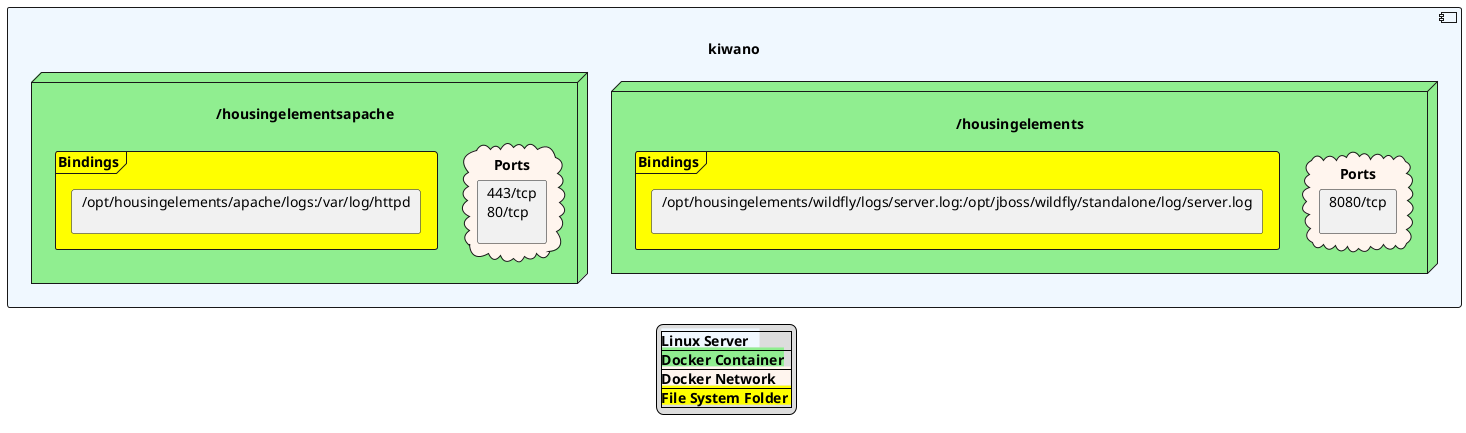 @startuml "Generated"
'on: 2021-12-28T13:44:24.553-08:00
' hide stereotype
legend
|<back:AliceBlue><b>Linux Server   </b></back>|
|<back:LightGreen><b>Docker Container</b></back>|
|<back:SeaShell><b>Docker Network    </b></back>|
|<back:Yellow><b>File System Folder </b></back>|
endlegend

	component "\nkiwano" as x174654613 #AliceBlue {
	

		node "\n/housingelements" as x216975557 #LightGreen {
	

			cloud "Ports" as ports25 #SeaShell {
			card "8080/tcp\n" as pval353
}

			frame "Bindings"  as bind871 #Yellow {
			card "/opt/housingelements/wildfly/logs/server.log:/opt/jboss/wildfly/standalone/log/server.log\n" as cval396
			}

	}

	 

		node "\n/housingelementsapache" as x31121023 #LightGreen {
	

			cloud "Ports" as ports794 #SeaShell {
			card "443/tcp\n80/tcp\n" as pval475
}

			frame "Bindings"  as bind120 #Yellow {
			card "/opt/housingelements/apache/logs:/var/log/httpd\n" as cval550
			}

	}

		 

}
@enduml